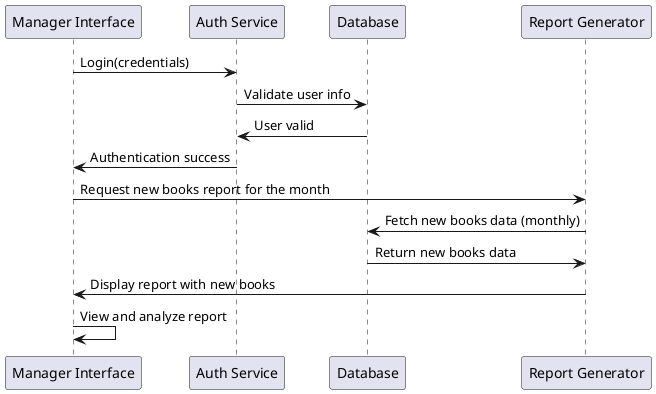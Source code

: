 @startuml
participant Manager_UI as "Manager Interface"
participant Authentication_Service as "Auth Service"
participant Database as "Database"
participant Report_Generator as "Report Generator"

Manager_UI->Authentication_Service: Login(credentials)
Authentication_Service->Database: Validate user info
Database->Authentication_Service: User valid
Authentication_Service->Manager_UI: Authentication success

Manager_UI->Report_Generator: Request new books report for the month
Report_Generator->Database: Fetch new books data (monthly)
Database->Report_Generator: Return new books data
Report_Generator->Manager_UI: Display report with new books

Manager_UI->Manager_UI: View and analyze report

@enduml